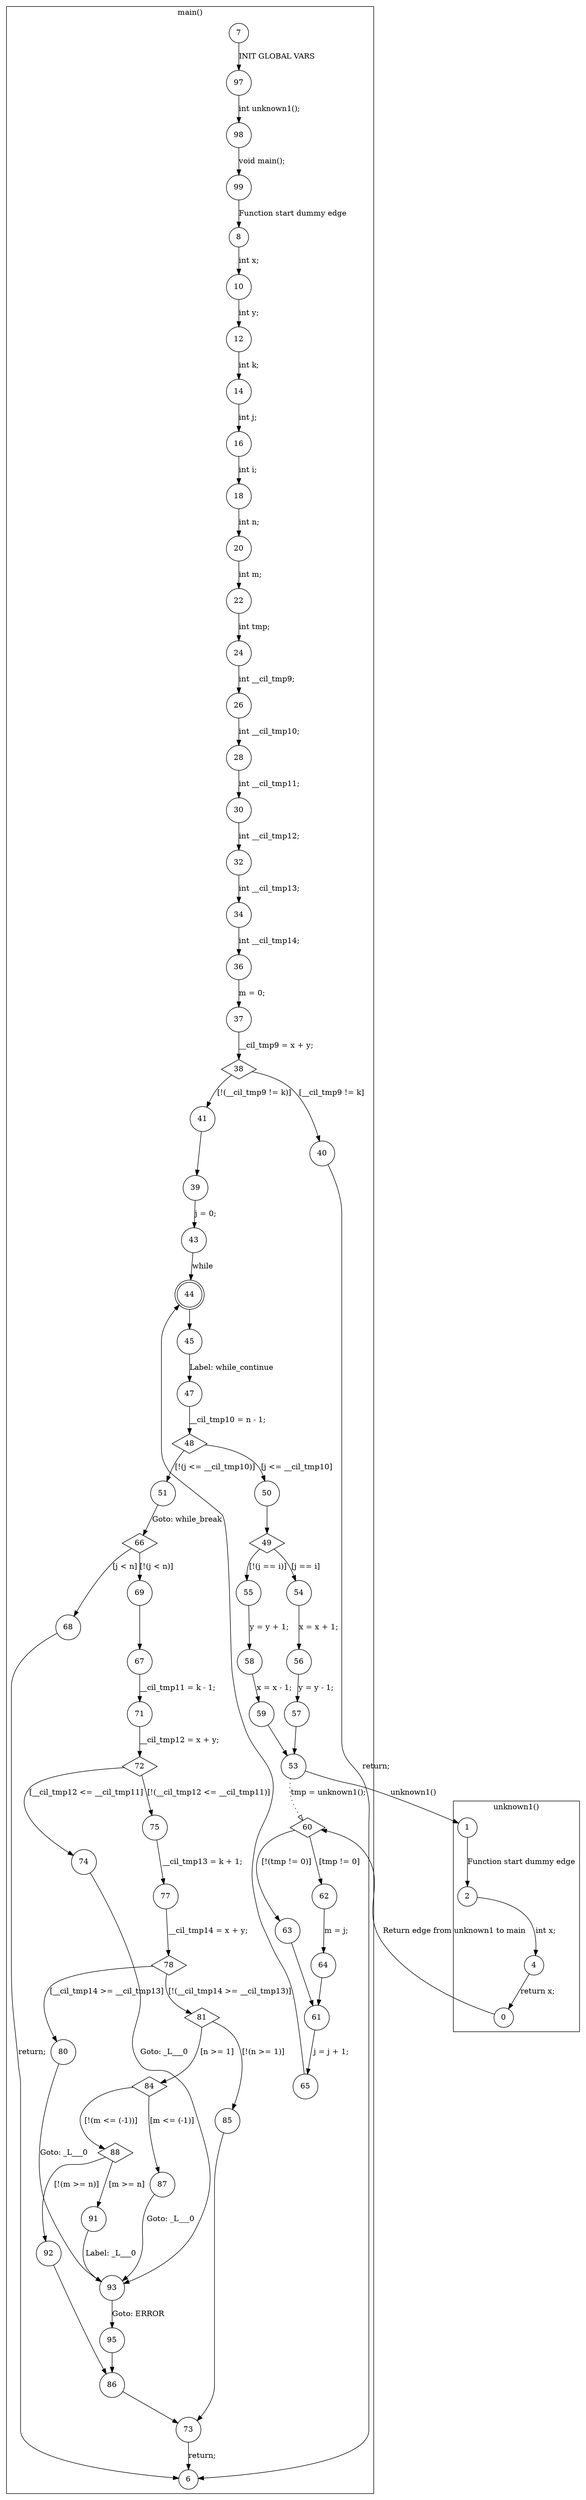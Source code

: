 digraph CFA {
38 [shape="diamond"]
38 [shape="diamond"]
44 [shape="doublecircle"]
48 [shape="diamond"]
48 [shape="diamond"]
49 [shape="diamond"]
49 [shape="diamond"]
60 [shape="diamond"]
60 [shape="diamond"]
66 [shape="diamond"]
66 [shape="diamond"]
72 [shape="diamond"]
72 [shape="diamond"]
78 [shape="diamond"]
78 [shape="diamond"]
81 [shape="diamond"]
81 [shape="diamond"]
84 [shape="diamond"]
84 [shape="diamond"]
88 [shape="diamond"]
88 [shape="diamond"]
node [shape="circle"]
subgraph cluster_unknown1 {
label="unknown1()"
1 -> 2 [label="Function start dummy edge"]
2 -> 4 [label="int x;"]
4 -> 0 [label="return x;"]}
subgraph cluster_main {
label="main()"
7 -> 97 [label="INIT GLOBAL VARS"]
97 -> 98 [label="int unknown1();"]
98 -> 99 [label="void main();"]
99 -> 8 [label="Function start dummy edge"]
8 -> 10 [label="int x;"]
10 -> 12 [label="int y;"]
12 -> 14 [label="int k;"]
14 -> 16 [label="int j;"]
16 -> 18 [label="int i;"]
18 -> 20 [label="int n;"]
20 -> 22 [label="int m;"]
22 -> 24 [label="int tmp;"]
24 -> 26 [label="int __cil_tmp9;"]
26 -> 28 [label="int __cil_tmp10;"]
28 -> 30 [label="int __cil_tmp11;"]
30 -> 32 [label="int __cil_tmp12;"]
32 -> 34 [label="int __cil_tmp13;"]
34 -> 36 [label="int __cil_tmp14;"]
36 -> 37 [label="m = 0;"]
37 -> 38 [label="__cil_tmp9 = x + y;"]
38 -> 41 [label="[!(__cil_tmp9 != k)]"]
38 -> 40 [label="[__cil_tmp9 != k]"]
40 -> 6 [label="return;"]
41 -> 39 [label=""]
39 -> 43 [label="j = 0;"]
43 -> 44 [label="while"]
44 -> 45 [label=""]
45 -> 47 [label="Label: while_continue"]
47 -> 48 [label="__cil_tmp10 = n - 1;"]
48 -> 51 [label="[!(j <= __cil_tmp10)]"]
48 -> 50 [label="[j <= __cil_tmp10]"]
50 -> 49 [label=""]
49 -> 55 [label="[!(j == i)]"]
49 -> 54 [label="[j == i]"]
54 -> 56 [label="x = x + 1;"]
56 -> 57 [label="y = y - 1;"]
57 -> 53 [label=""]
53 -> 60 [label="tmp = unknown1();" style="dotted" arrowhead="empty"]
60 -> 63 [label="[!(tmp != 0)]"]
60 -> 62 [label="[tmp != 0]"]
62 -> 64 [label="m = j;"]
64 -> 61 [label=""]
61 -> 65 [label="j = j + 1;"]
65 -> 44 [label=""]
63 -> 61 [label=""]
55 -> 58 [label="y = y + 1;"]
58 -> 59 [label="x = x - 1;"]
59 -> 53 [label=""]
51 -> 66 [label="Goto: while_break"]
66 -> 69 [label="[!(j < n)]"]
66 -> 68 [label="[j < n]"]
68 -> 6 [label="return;"]
69 -> 67 [label=""]
67 -> 71 [label="__cil_tmp11 = k - 1;"]
71 -> 72 [label="__cil_tmp12 = x + y;"]
72 -> 75 [label="[!(__cil_tmp12 <= __cil_tmp11)]"]
72 -> 74 [label="[__cil_tmp12 <= __cil_tmp11]"]
74 -> 93 [label="Goto: _L___0"]
93 -> 95 [label="Goto: ERROR"]
95 -> 86 [label=""]
86 -> 73 [label=""]
73 -> 6 [label="return;"]
75 -> 77 [label="__cil_tmp13 = k + 1;"]
77 -> 78 [label="__cil_tmp14 = x + y;"]
78 -> 81 [label="[!(__cil_tmp14 >= __cil_tmp13)]"]
78 -> 80 [label="[__cil_tmp14 >= __cil_tmp13]"]
80 -> 93 [label="Goto: _L___0"]
81 -> 85 [label="[!(n >= 1)]"]
81 -> 84 [label="[n >= 1]"]
84 -> 88 [label="[!(m <= (-1))]"]
84 -> 87 [label="[m <= (-1)]"]
87 -> 93 [label="Goto: _L___0"]
88 -> 92 [label="[!(m >= n)]"]
88 -> 91 [label="[m >= n]"]
91 -> 93 [label="Label: _L___0"]
92 -> 86 [label=""]
85 -> 73 [label=""]}
53 -> 1 [label="unknown1()"]
0 -> 60 [label="Return edge from unknown1 to main"]}